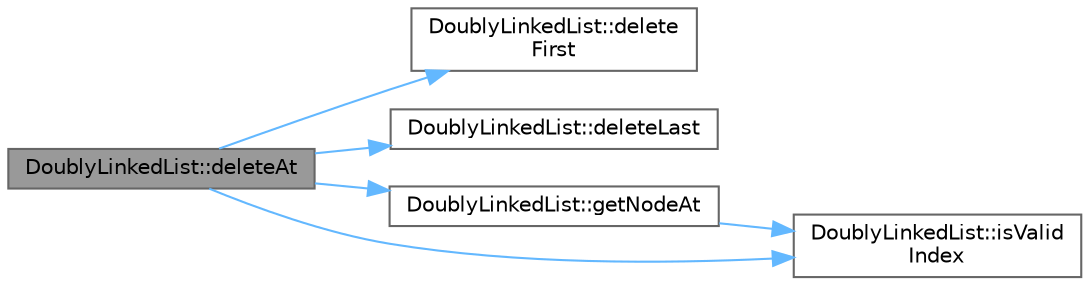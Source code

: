 digraph "DoublyLinkedList::deleteAt"
{
 // INTERACTIVE_SVG=YES
 // LATEX_PDF_SIZE
  bgcolor="transparent";
  edge [fontname=Helvetica,fontsize=10,labelfontname=Helvetica,labelfontsize=10];
  node [fontname=Helvetica,fontsize=10,shape=box,height=0.2,width=0.4];
  rankdir="LR";
  Node1 [id="Node000001",label="DoublyLinkedList::deleteAt",height=0.2,width=0.4,color="gray40", fillcolor="grey60", style="filled", fontcolor="black",tooltip=" "];
  Node1 -> Node2 [id="edge1_Node000001_Node000002",color="steelblue1",style="solid",tooltip=" "];
  Node2 [id="Node000002",label="DoublyLinkedList::delete\lFirst",height=0.2,width=0.4,color="grey40", fillcolor="white", style="filled",URL="$class_doubly_linked_list.html#a0cef99f7cacd8340886a97cc7c9ffab5",tooltip=" "];
  Node1 -> Node3 [id="edge2_Node000001_Node000003",color="steelblue1",style="solid",tooltip=" "];
  Node3 [id="Node000003",label="DoublyLinkedList::deleteLast",height=0.2,width=0.4,color="grey40", fillcolor="white", style="filled",URL="$class_doubly_linked_list.html#ac151637318fff52b207c65b077ef8d68",tooltip=" "];
  Node1 -> Node4 [id="edge3_Node000001_Node000004",color="steelblue1",style="solid",tooltip=" "];
  Node4 [id="Node000004",label="DoublyLinkedList::getNodeAt",height=0.2,width=0.4,color="grey40", fillcolor="white", style="filled",URL="$class_doubly_linked_list.html#a0e6be37a1c0873b00f327994a0340f23",tooltip=" "];
  Node4 -> Node5 [id="edge4_Node000004_Node000005",color="steelblue1",style="solid",tooltip=" "];
  Node5 [id="Node000005",label="DoublyLinkedList::isValid\lIndex",height=0.2,width=0.4,color="grey40", fillcolor="white", style="filled",URL="$class_doubly_linked_list.html#af174509b569711ef98f95ca68088cd53",tooltip=" "];
  Node1 -> Node5 [id="edge5_Node000001_Node000005",color="steelblue1",style="solid",tooltip=" "];
}
